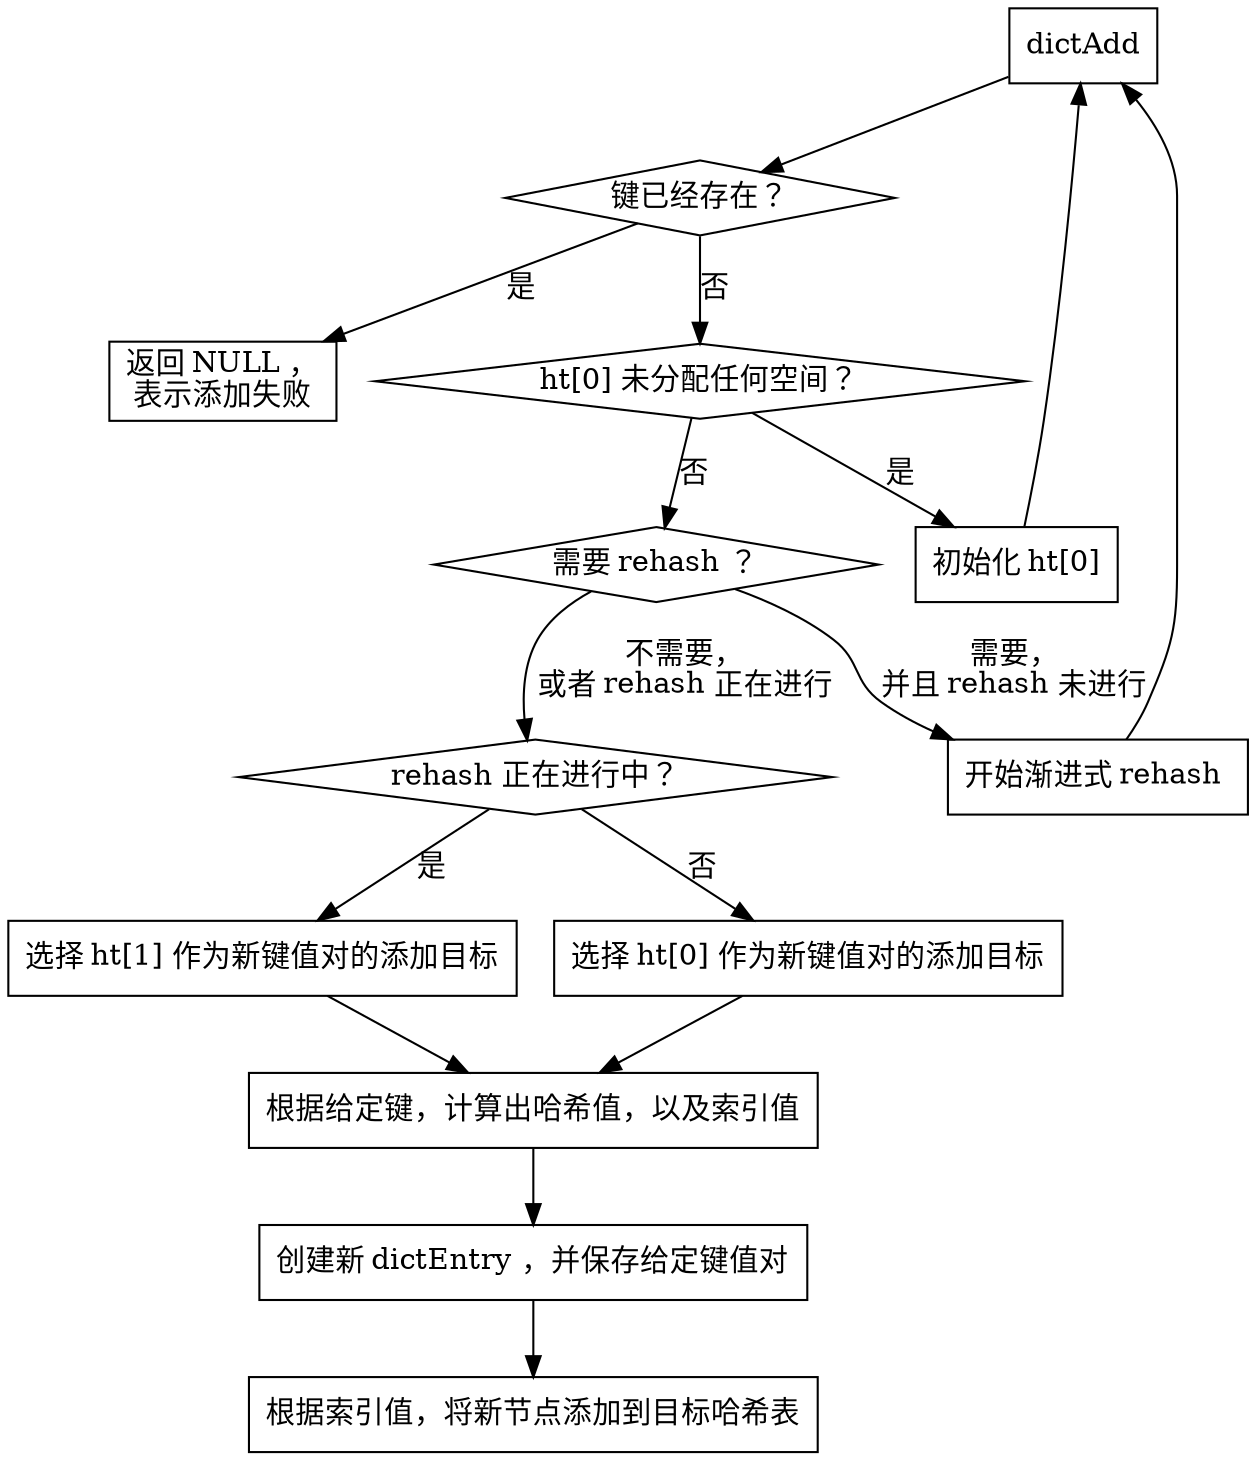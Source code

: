digraph dictAdd {

    node[shape=box];
    
    start [label="dictAdd"];

    key_exists_or_not [label="键已经存在？", shape=diamond];

    start -> key_exists_or_not;

    return_null_if_key_exists [label="返回 NULL ，\n表示添加失败"];

    key_exists_or_not -> return_null_if_key_exists [label="是"];

    dict_empty_or_not [label="ht[0] 未分配任何空间？", shape=diamond];

    key_exists_or_not -> dict_empty_or_not [label="否"];

    init_hash_table_one [label="初始化 ht[0]"];

    dict_empty_or_not -> init_hash_table_one [label="是"];

    init_hash_table_one -> start;

    need_rehash_or_not [label="需要 rehash ？", shape=diamond];

    dict_empty_or_not -> need_rehash_or_not [label="否"];

    begin_incremental_rehash [label="开始渐进式 rehash "];

    need_rehash_or_not -> begin_incremental_rehash [label="需要，\n并且 rehash 未进行"];

    begin_incremental_rehash -> start;

    rehashing_or_not [label="rehash 正在进行中？", shape=diamond];

    need_rehash_or_not -> rehashing_or_not [label="不需要，\n或者 rehash 正在进行"];

    is_rehashing [label="选择 ht[1] 作为新键值对的添加目标"];

    not_rehashing [label="选择 ht[0] 作为新键值对的添加目标"];

    rehashing_or_not -> is_rehashing [label="是"];

    rehashing_or_not -> not_rehashing [label="否"];

    calc_hash_code_and_index_by_key [label="根据给定键，计算出哈希值，以及索引值"];

    is_rehashing -> calc_hash_code_and_index_by_key;
    not_rehashing -> calc_hash_code_and_index_by_key;

    create_entry_and_assoc_key_and_value [label="创建新 dictEntry ，并保存给定键值对"];

    calc_hash_code_and_index_by_key -> create_entry_and_assoc_key_and_value;

    add_entry_to_hashtable [label="根据索引值，将新节点添加到目标哈希表"];
    
    create_entry_and_assoc_key_and_value -> add_entry_to_hashtable;

}
